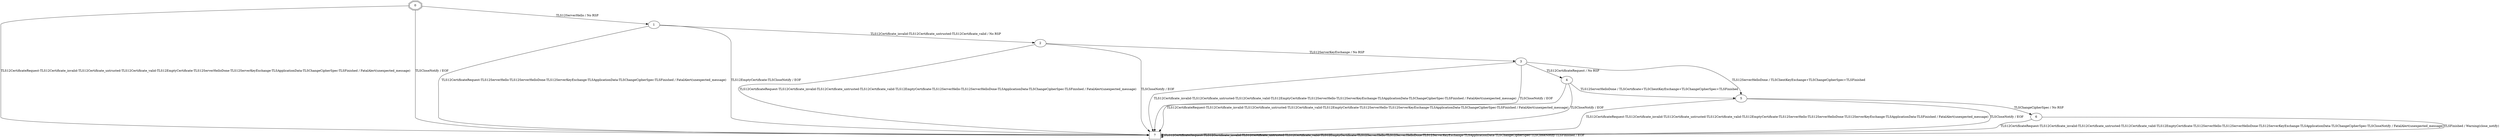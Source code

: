 digraph {
"0" [shape=doubleoctagon label=0];
"1" [shape=ellipse label=1];
"2" [shape=ellipse label=2];
"3" [shape=ellipse label=3];
"4" [shape=ellipse label=4];
"5" [shape=ellipse label=5];
"6" [shape=ellipse label=6];
"7" [shape=rectangle label=7];
"0" -> "7" [label="TLS12CertificateRequest-TLS12Certificate_invalid-TLS12Certificate_untrusted-TLS12Certificate_valid-TLS12EmptyCertificate-TLS12ServerHelloDone-TLS12ServerKeyExchange-TLSApplicationData-TLSChangeCipherSpec-TLSFinished / FatalAlert(unexpected_message)"];
"0" -> "1" [label="TLS12ServerHello / No RSP"];
"0" -> "7" [label="TLSCloseNotify / EOF"];
"1" -> "7" [label="TLS12CertificateRequest-TLS12ServerHello-TLS12ServerHelloDone-TLS12ServerKeyExchange-TLSApplicationData-TLSChangeCipherSpec-TLSFinished / FatalAlert(unexpected_message)"];
"1" -> "2" [label="TLS12Certificate_invalid-TLS12Certificate_untrusted-TLS12Certificate_valid / No RSP"];
"1" -> "7" [label="TLS12EmptyCertificate-TLSCloseNotify / EOF"];
"2" -> "7" [label="TLS12CertificateRequest-TLS12Certificate_invalid-TLS12Certificate_untrusted-TLS12Certificate_valid-TLS12EmptyCertificate-TLS12ServerHello-TLS12ServerHelloDone-TLSApplicationData-TLSChangeCipherSpec-TLSFinished / FatalAlert(unexpected_message)"];
"2" -> "3" [label="TLS12ServerKeyExchange / No RSP"];
"2" -> "7" [label="TLSCloseNotify / EOF"];
"3" -> "4" [label="TLS12CertificateRequest / No RSP"];
"3" -> "7" [label="TLS12Certificate_invalid-TLS12Certificate_untrusted-TLS12Certificate_valid-TLS12EmptyCertificate-TLS12ServerHello-TLS12ServerKeyExchange-TLSApplicationData-TLSChangeCipherSpec-TLSFinished / FatalAlert(unexpected_message)"];
"3" -> "5" [label="TLS12ServerHelloDone / TLSClientKeyExchange+TLSChangeCipherSpec+TLSFinished"];
"3" -> "7" [label="TLSCloseNotify / EOF"];
"4" -> "7" [label="TLS12CertificateRequest-TLS12Certificate_invalid-TLS12Certificate_untrusted-TLS12Certificate_valid-TLS12EmptyCertificate-TLS12ServerHello-TLS12ServerKeyExchange-TLSApplicationData-TLSChangeCipherSpec-TLSFinished / FatalAlert(unexpected_message)"];
"4" -> "5" [label="TLS12ServerHelloDone / TLSCertificate+TLSClientKeyExchange+TLSChangeCipherSpec+TLSFinished"];
"4" -> "7" [label="TLSCloseNotify / EOF"];
"5" -> "7" [label="TLS12CertificateRequest-TLS12Certificate_invalid-TLS12Certificate_untrusted-TLS12Certificate_valid-TLS12EmptyCertificate-TLS12ServerHello-TLS12ServerHelloDone-TLS12ServerKeyExchange-TLSApplicationData-TLSFinished / FatalAlert(unexpected_message)"];
"5" -> "6" [label="TLSChangeCipherSpec / No RSP"];
"5" -> "7" [label="TLSCloseNotify / EOF"];
"6" -> "7" [label="TLS12CertificateRequest-TLS12Certificate_invalid-TLS12Certificate_untrusted-TLS12Certificate_valid-TLS12EmptyCertificate-TLS12ServerHello-TLS12ServerHelloDone-TLS12ServerKeyExchange-TLSApplicationData-TLSChangeCipherSpec-TLSCloseNotify / FatalAlert(unexpected_message)"];
"6" -> "7" [label="TLSFinished / Warning(close_notify)"];
"7" -> "7" [label="TLS12CertificateRequest-TLS12Certificate_invalid-TLS12Certificate_untrusted-TLS12Certificate_valid-TLS12EmptyCertificate-TLS12ServerHello-TLS12ServerHelloDone-TLS12ServerKeyExchange-TLSApplicationData-TLSChangeCipherSpec-TLSCloseNotify-TLSFinished / EOF"];
}
